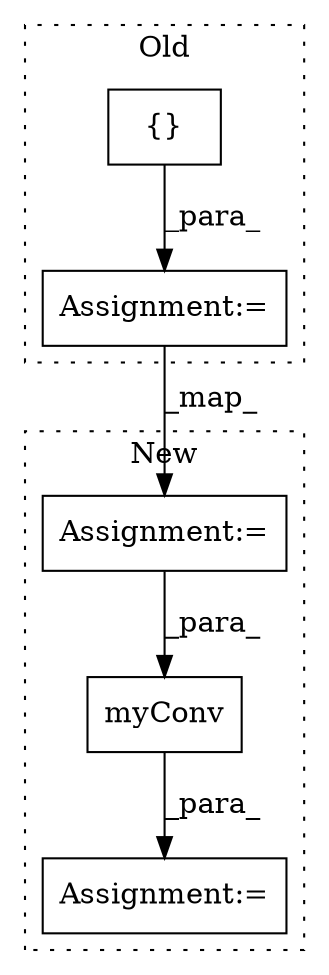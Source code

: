 digraph G {
subgraph cluster0 {
1 [label="{}" a="4" s="11777,11788" l="1,1" shape="box"];
3 [label="Assignment:=" a="7" s="11755" l="1" shape="box"];
label = "Old";
style="dotted";
}
subgraph cluster1 {
2 [label="myConv" a="32" s="12067,12085" l="7,1" shape="box"];
4 [label="Assignment:=" a="7" s="11858" l="1" shape="box"];
5 [label="Assignment:=" a="7" s="12066" l="1" shape="box"];
label = "New";
style="dotted";
}
1 -> 3 [label="_para_"];
2 -> 5 [label="_para_"];
3 -> 4 [label="_map_"];
4 -> 2 [label="_para_"];
}